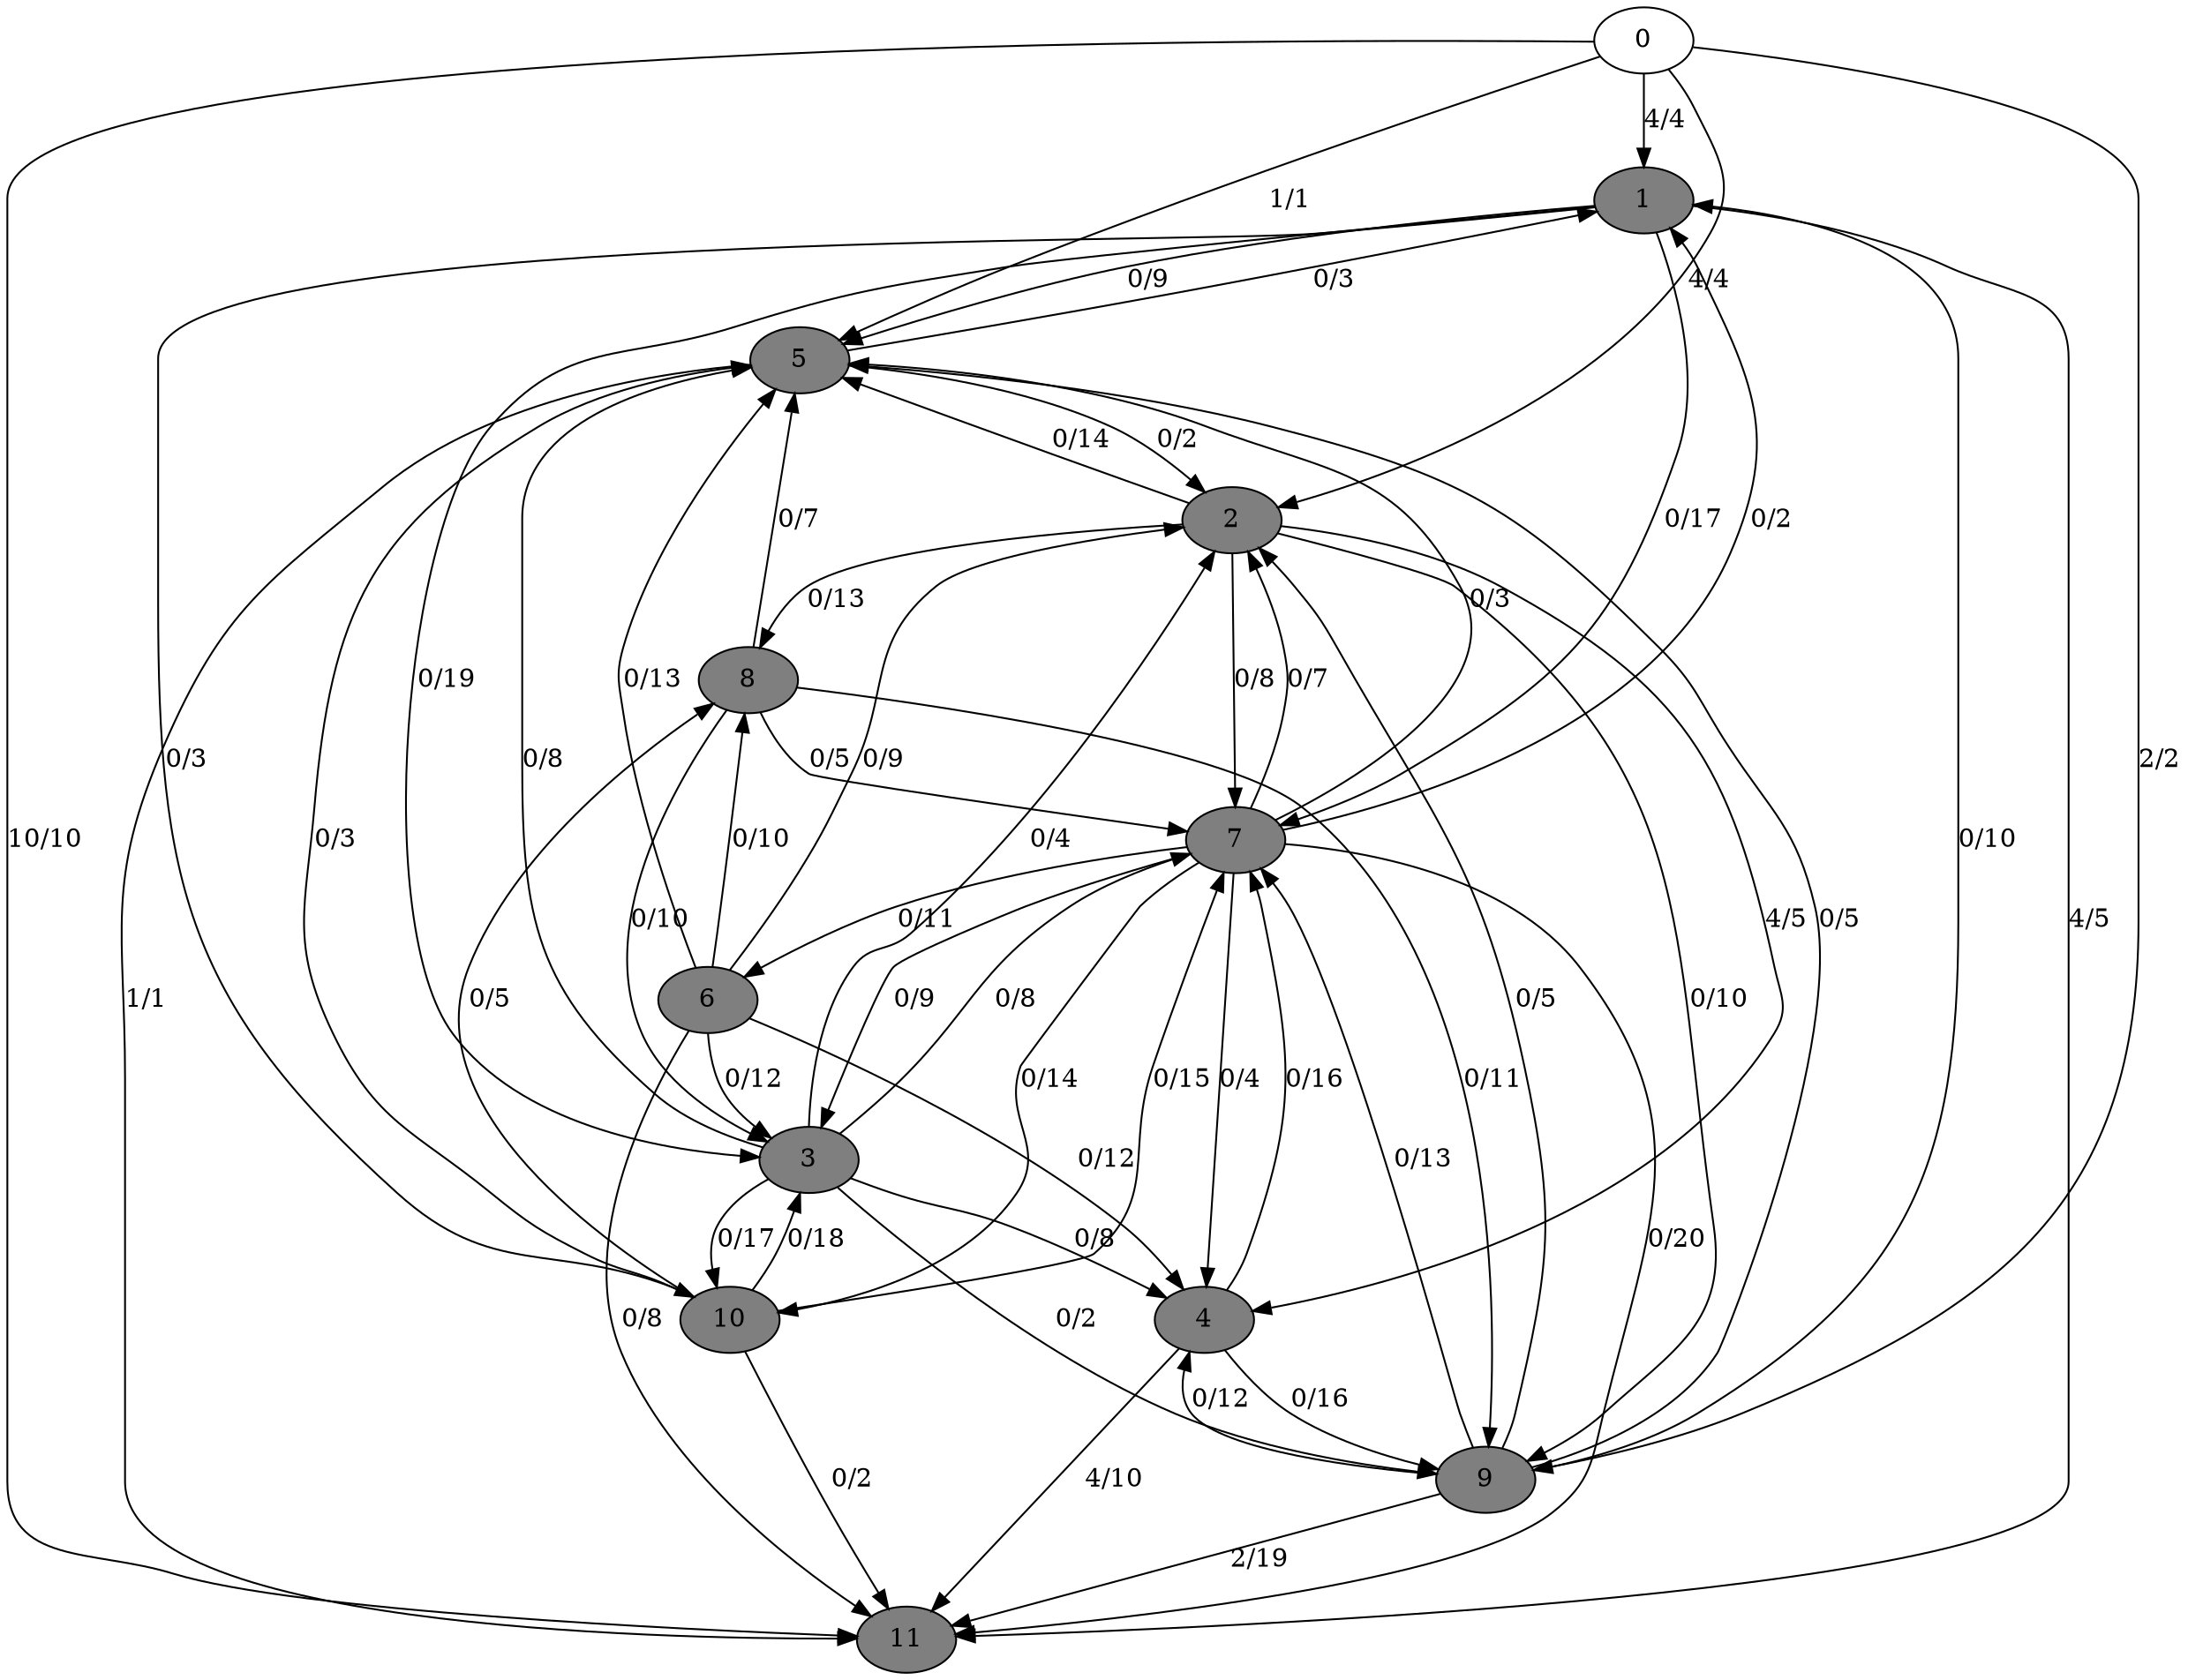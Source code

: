 digraph G {
	0[style=filled fillcolor=grey100];
	0->1[label ="4/4"] ;
	0->2[label ="4/4"] ;
	0->5[label ="1/1"] ;
	0->9[label ="2/2"] ;
	0->11[label ="10/10"] ;
	1[style=filled fillcolor=grey50];
	1->3[label ="0/19"] ;
	1->5[label ="0/9"] ;
	1->7[label ="0/17"] ;
	1->10[label ="0/3"] ;
	1->11[label ="4/5"] ;
	2[style=filled fillcolor=grey50];
	2->4[label ="4/5"] ;
	2->5[label ="0/14"] ;
	2->7[label ="0/8"] ;
	2->8[label ="0/13"] ;
	2->9[label ="0/10"] ;
	3[style=filled fillcolor=grey50];
	3->2[label ="0/4"] ;
	3->4[label ="0/8"] ;
	3->5[label ="0/8"] ;
	3->7[label ="0/8"] ;
	3->9[label ="0/2"] ;
	3->10[label ="0/17"] ;
	4[style=filled fillcolor=grey50];
	4->7[label ="0/16"] ;
	4->9[label ="0/16"] ;
	4->11[label ="4/10"] ;
	5[style=filled fillcolor=grey50];
	5->1[label ="0/3"] ;
	5->2[label ="0/2"] ;
	5->11[label ="1/1"] ;
	6[style=filled fillcolor=grey50];
	6->2[label ="0/9"] ;
	6->3[label ="0/12"] ;
	6->4[label ="0/12"] ;
	6->5[label ="0/13"] ;
	6->8[label ="0/10"] ;
	6->11[label ="0/8"] ;
	7[style=filled fillcolor=grey50];
	7->1[label ="0/2"] ;
	7->2[label ="0/7"] ;
	7->3[label ="0/9"] ;
	7->4[label ="0/4"] ;
	7->5[label ="0/3"] ;
	7->6[label ="0/11"] ;
	7->10[label ="0/14"] ;
	7->11[label ="0/20"] ;
	8[style=filled fillcolor=grey50];
	8->3[label ="0/10"] ;
	8->5[label ="0/7"] ;
	8->7[label ="0/5"] ;
	8->9[label ="0/11"] ;
	9[style=filled fillcolor=grey50];
	9->1[label ="0/10"] ;
	9->2[label ="0/5"] ;
	9->4[label ="0/12"] ;
	9->5[label ="0/5"] ;
	9->7[label ="0/13"] ;
	9->11[label ="2/19"] ;
	10[style=filled fillcolor=grey50];
	10->3[label ="0/18"] ;
	10->5[label ="0/3"] ;
	10->7[label ="0/15"] ;
	10->8[label ="0/5"] ;
	10->11[label ="0/2"] ;
	11[style=filled fillcolor=grey50];
}
